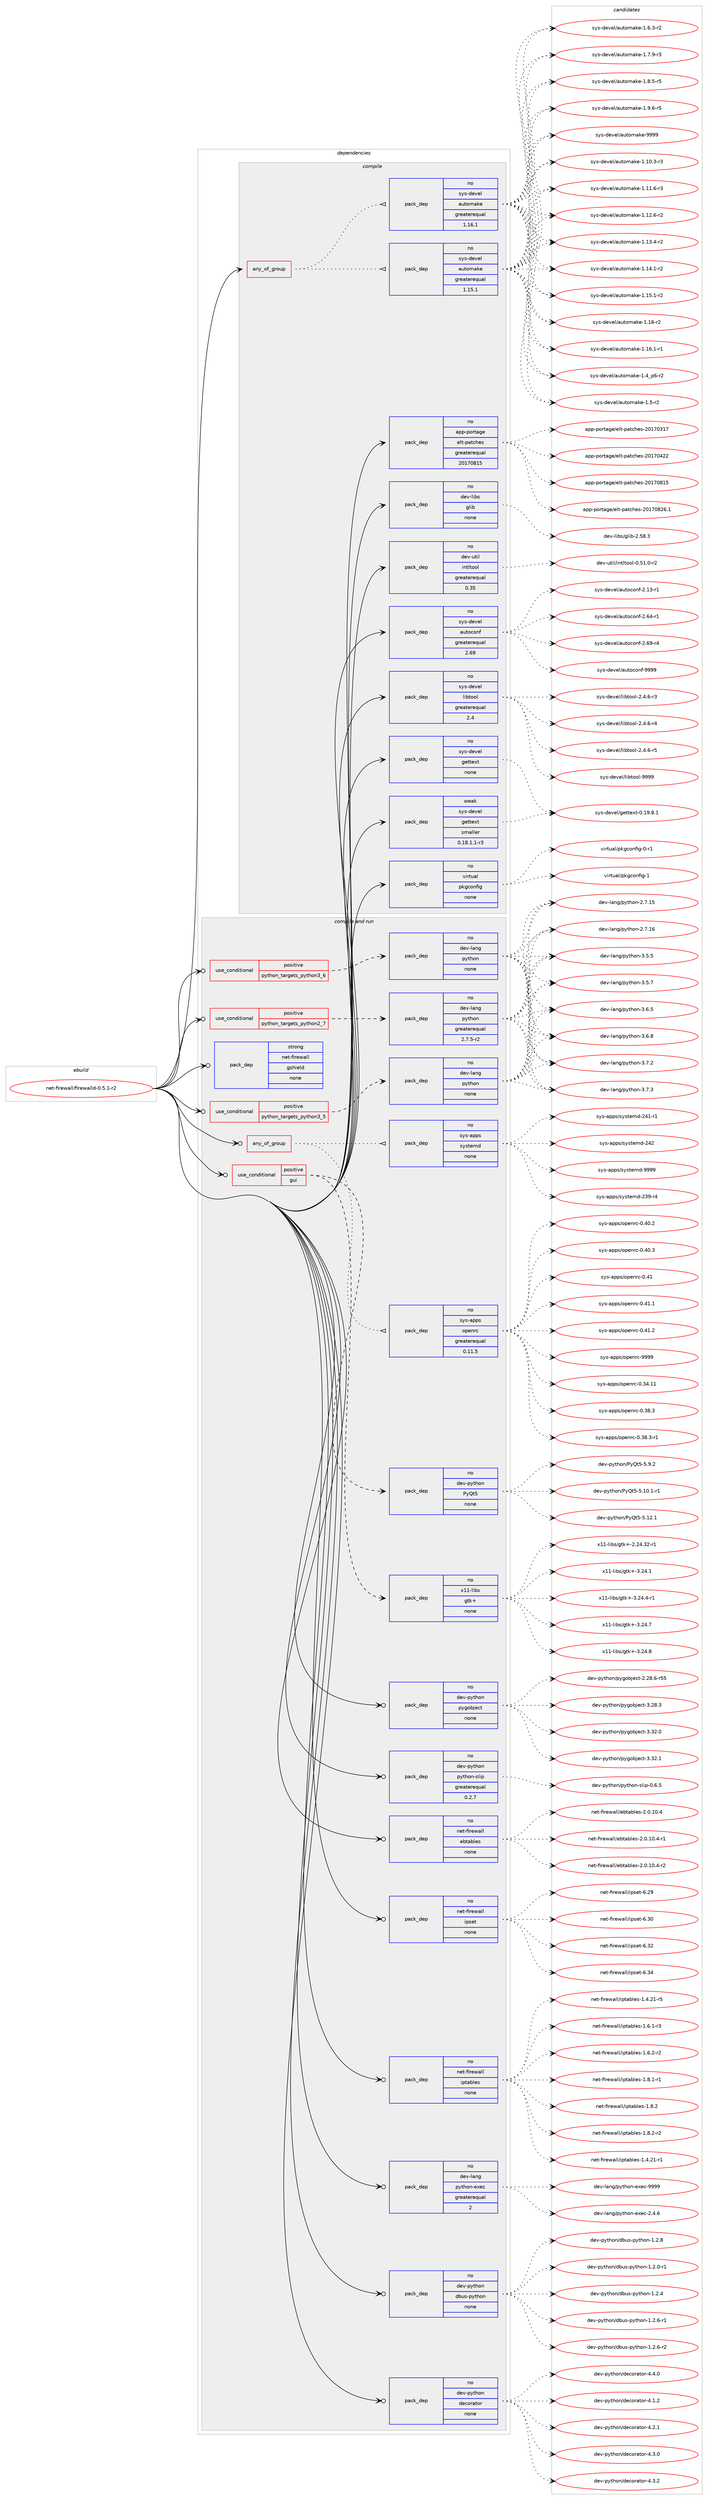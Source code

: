 digraph prolog {

# *************
# Graph options
# *************

newrank=true;
concentrate=true;
compound=true;
graph [rankdir=LR,fontname=Helvetica,fontsize=10,ranksep=1.5];#, ranksep=2.5, nodesep=0.2];
edge  [arrowhead=vee];
node  [fontname=Helvetica,fontsize=10];

# **********
# The ebuild
# **********

subgraph cluster_leftcol {
color=gray;
rank=same;
label=<<i>ebuild</i>>;
id [label="net-firewall/firewalld-0.5.1-r2", color=red, width=4, href="../net-firewall/firewalld-0.5.1-r2.svg"];
}

# ****************
# The dependencies
# ****************

subgraph cluster_midcol {
color=gray;
label=<<i>dependencies</i>>;
subgraph cluster_compile {
fillcolor="#eeeeee";
style=filled;
label=<<i>compile</i>>;
subgraph any20 {
dependency1543 [label=<<TABLE BORDER="0" CELLBORDER="1" CELLSPACING="0" CELLPADDING="4"><TR><TD CELLPADDING="10">any_of_group</TD></TR></TABLE>>, shape=none, color=red];subgraph pack1233 {
dependency1544 [label=<<TABLE BORDER="0" CELLBORDER="1" CELLSPACING="0" CELLPADDING="4" WIDTH="220"><TR><TD ROWSPAN="6" CELLPADDING="30">pack_dep</TD></TR><TR><TD WIDTH="110">no</TD></TR><TR><TD>sys-devel</TD></TR><TR><TD>automake</TD></TR><TR><TD>greaterequal</TD></TR><TR><TD>1.16.1</TD></TR></TABLE>>, shape=none, color=blue];
}
dependency1543:e -> dependency1544:w [weight=20,style="dotted",arrowhead="oinv"];
subgraph pack1234 {
dependency1545 [label=<<TABLE BORDER="0" CELLBORDER="1" CELLSPACING="0" CELLPADDING="4" WIDTH="220"><TR><TD ROWSPAN="6" CELLPADDING="30">pack_dep</TD></TR><TR><TD WIDTH="110">no</TD></TR><TR><TD>sys-devel</TD></TR><TR><TD>automake</TD></TR><TR><TD>greaterequal</TD></TR><TR><TD>1.15.1</TD></TR></TABLE>>, shape=none, color=blue];
}
dependency1543:e -> dependency1545:w [weight=20,style="dotted",arrowhead="oinv"];
}
id:e -> dependency1543:w [weight=20,style="solid",arrowhead="vee"];
subgraph pack1235 {
dependency1546 [label=<<TABLE BORDER="0" CELLBORDER="1" CELLSPACING="0" CELLPADDING="4" WIDTH="220"><TR><TD ROWSPAN="6" CELLPADDING="30">pack_dep</TD></TR><TR><TD WIDTH="110">no</TD></TR><TR><TD>app-portage</TD></TR><TR><TD>elt-patches</TD></TR><TR><TD>greaterequal</TD></TR><TR><TD>20170815</TD></TR></TABLE>>, shape=none, color=blue];
}
id:e -> dependency1546:w [weight=20,style="solid",arrowhead="vee"];
subgraph pack1236 {
dependency1547 [label=<<TABLE BORDER="0" CELLBORDER="1" CELLSPACING="0" CELLPADDING="4" WIDTH="220"><TR><TD ROWSPAN="6" CELLPADDING="30">pack_dep</TD></TR><TR><TD WIDTH="110">no</TD></TR><TR><TD>dev-libs</TD></TR><TR><TD>glib</TD></TR><TR><TD>none</TD></TR><TR><TD></TD></TR></TABLE>>, shape=none, color=blue];
}
id:e -> dependency1547:w [weight=20,style="solid",arrowhead="vee"];
subgraph pack1237 {
dependency1548 [label=<<TABLE BORDER="0" CELLBORDER="1" CELLSPACING="0" CELLPADDING="4" WIDTH="220"><TR><TD ROWSPAN="6" CELLPADDING="30">pack_dep</TD></TR><TR><TD WIDTH="110">no</TD></TR><TR><TD>dev-util</TD></TR><TR><TD>intltool</TD></TR><TR><TD>greaterequal</TD></TR><TR><TD>0.35</TD></TR></TABLE>>, shape=none, color=blue];
}
id:e -> dependency1548:w [weight=20,style="solid",arrowhead="vee"];
subgraph pack1238 {
dependency1549 [label=<<TABLE BORDER="0" CELLBORDER="1" CELLSPACING="0" CELLPADDING="4" WIDTH="220"><TR><TD ROWSPAN="6" CELLPADDING="30">pack_dep</TD></TR><TR><TD WIDTH="110">no</TD></TR><TR><TD>sys-devel</TD></TR><TR><TD>autoconf</TD></TR><TR><TD>greaterequal</TD></TR><TR><TD>2.69</TD></TR></TABLE>>, shape=none, color=blue];
}
id:e -> dependency1549:w [weight=20,style="solid",arrowhead="vee"];
subgraph pack1239 {
dependency1550 [label=<<TABLE BORDER="0" CELLBORDER="1" CELLSPACING="0" CELLPADDING="4" WIDTH="220"><TR><TD ROWSPAN="6" CELLPADDING="30">pack_dep</TD></TR><TR><TD WIDTH="110">no</TD></TR><TR><TD>sys-devel</TD></TR><TR><TD>gettext</TD></TR><TR><TD>none</TD></TR><TR><TD></TD></TR></TABLE>>, shape=none, color=blue];
}
id:e -> dependency1550:w [weight=20,style="solid",arrowhead="vee"];
subgraph pack1240 {
dependency1551 [label=<<TABLE BORDER="0" CELLBORDER="1" CELLSPACING="0" CELLPADDING="4" WIDTH="220"><TR><TD ROWSPAN="6" CELLPADDING="30">pack_dep</TD></TR><TR><TD WIDTH="110">no</TD></TR><TR><TD>sys-devel</TD></TR><TR><TD>libtool</TD></TR><TR><TD>greaterequal</TD></TR><TR><TD>2.4</TD></TR></TABLE>>, shape=none, color=blue];
}
id:e -> dependency1551:w [weight=20,style="solid",arrowhead="vee"];
subgraph pack1241 {
dependency1552 [label=<<TABLE BORDER="0" CELLBORDER="1" CELLSPACING="0" CELLPADDING="4" WIDTH="220"><TR><TD ROWSPAN="6" CELLPADDING="30">pack_dep</TD></TR><TR><TD WIDTH="110">no</TD></TR><TR><TD>virtual</TD></TR><TR><TD>pkgconfig</TD></TR><TR><TD>none</TD></TR><TR><TD></TD></TR></TABLE>>, shape=none, color=blue];
}
id:e -> dependency1552:w [weight=20,style="solid",arrowhead="vee"];
subgraph pack1242 {
dependency1553 [label=<<TABLE BORDER="0" CELLBORDER="1" CELLSPACING="0" CELLPADDING="4" WIDTH="220"><TR><TD ROWSPAN="6" CELLPADDING="30">pack_dep</TD></TR><TR><TD WIDTH="110">weak</TD></TR><TR><TD>sys-devel</TD></TR><TR><TD>gettext</TD></TR><TR><TD>smaller</TD></TR><TR><TD>0.18.1.1-r3</TD></TR></TABLE>>, shape=none, color=blue];
}
id:e -> dependency1553:w [weight=20,style="solid",arrowhead="vee"];
}
subgraph cluster_compileandrun {
fillcolor="#eeeeee";
style=filled;
label=<<i>compile and run</i>>;
subgraph any21 {
dependency1554 [label=<<TABLE BORDER="0" CELLBORDER="1" CELLSPACING="0" CELLPADDING="4"><TR><TD CELLPADDING="10">any_of_group</TD></TR></TABLE>>, shape=none, color=red];subgraph pack1243 {
dependency1555 [label=<<TABLE BORDER="0" CELLBORDER="1" CELLSPACING="0" CELLPADDING="4" WIDTH="220"><TR><TD ROWSPAN="6" CELLPADDING="30">pack_dep</TD></TR><TR><TD WIDTH="110">no</TD></TR><TR><TD>sys-apps</TD></TR><TR><TD>openrc</TD></TR><TR><TD>greaterequal</TD></TR><TR><TD>0.11.5</TD></TR></TABLE>>, shape=none, color=blue];
}
dependency1554:e -> dependency1555:w [weight=20,style="dotted",arrowhead="oinv"];
subgraph pack1244 {
dependency1556 [label=<<TABLE BORDER="0" CELLBORDER="1" CELLSPACING="0" CELLPADDING="4" WIDTH="220"><TR><TD ROWSPAN="6" CELLPADDING="30">pack_dep</TD></TR><TR><TD WIDTH="110">no</TD></TR><TR><TD>sys-apps</TD></TR><TR><TD>systemd</TD></TR><TR><TD>none</TD></TR><TR><TD></TD></TR></TABLE>>, shape=none, color=blue];
}
dependency1554:e -> dependency1556:w [weight=20,style="dotted",arrowhead="oinv"];
}
id:e -> dependency1554:w [weight=20,style="solid",arrowhead="odotvee"];
subgraph cond288 {
dependency1557 [label=<<TABLE BORDER="0" CELLBORDER="1" CELLSPACING="0" CELLPADDING="4"><TR><TD ROWSPAN="3" CELLPADDING="10">use_conditional</TD></TR><TR><TD>positive</TD></TR><TR><TD>gui</TD></TR></TABLE>>, shape=none, color=red];
subgraph pack1245 {
dependency1558 [label=<<TABLE BORDER="0" CELLBORDER="1" CELLSPACING="0" CELLPADDING="4" WIDTH="220"><TR><TD ROWSPAN="6" CELLPADDING="30">pack_dep</TD></TR><TR><TD WIDTH="110">no</TD></TR><TR><TD>x11-libs</TD></TR><TR><TD>gtk+</TD></TR><TR><TD>none</TD></TR><TR><TD></TD></TR></TABLE>>, shape=none, color=blue];
}
dependency1557:e -> dependency1558:w [weight=20,style="dashed",arrowhead="vee"];
subgraph pack1246 {
dependency1559 [label=<<TABLE BORDER="0" CELLBORDER="1" CELLSPACING="0" CELLPADDING="4" WIDTH="220"><TR><TD ROWSPAN="6" CELLPADDING="30">pack_dep</TD></TR><TR><TD WIDTH="110">no</TD></TR><TR><TD>dev-python</TD></TR><TR><TD>PyQt5</TD></TR><TR><TD>none</TD></TR><TR><TD></TD></TR></TABLE>>, shape=none, color=blue];
}
dependency1557:e -> dependency1559:w [weight=20,style="dashed",arrowhead="vee"];
}
id:e -> dependency1557:w [weight=20,style="solid",arrowhead="odotvee"];
subgraph cond289 {
dependency1560 [label=<<TABLE BORDER="0" CELLBORDER="1" CELLSPACING="0" CELLPADDING="4"><TR><TD ROWSPAN="3" CELLPADDING="10">use_conditional</TD></TR><TR><TD>positive</TD></TR><TR><TD>python_targets_python2_7</TD></TR></TABLE>>, shape=none, color=red];
subgraph pack1247 {
dependency1561 [label=<<TABLE BORDER="0" CELLBORDER="1" CELLSPACING="0" CELLPADDING="4" WIDTH="220"><TR><TD ROWSPAN="6" CELLPADDING="30">pack_dep</TD></TR><TR><TD WIDTH="110">no</TD></TR><TR><TD>dev-lang</TD></TR><TR><TD>python</TD></TR><TR><TD>greaterequal</TD></TR><TR><TD>2.7.5-r2</TD></TR></TABLE>>, shape=none, color=blue];
}
dependency1560:e -> dependency1561:w [weight=20,style="dashed",arrowhead="vee"];
}
id:e -> dependency1560:w [weight=20,style="solid",arrowhead="odotvee"];
subgraph cond290 {
dependency1562 [label=<<TABLE BORDER="0" CELLBORDER="1" CELLSPACING="0" CELLPADDING="4"><TR><TD ROWSPAN="3" CELLPADDING="10">use_conditional</TD></TR><TR><TD>positive</TD></TR><TR><TD>python_targets_python3_5</TD></TR></TABLE>>, shape=none, color=red];
subgraph pack1248 {
dependency1563 [label=<<TABLE BORDER="0" CELLBORDER="1" CELLSPACING="0" CELLPADDING="4" WIDTH="220"><TR><TD ROWSPAN="6" CELLPADDING="30">pack_dep</TD></TR><TR><TD WIDTH="110">no</TD></TR><TR><TD>dev-lang</TD></TR><TR><TD>python</TD></TR><TR><TD>none</TD></TR><TR><TD></TD></TR></TABLE>>, shape=none, color=blue];
}
dependency1562:e -> dependency1563:w [weight=20,style="dashed",arrowhead="vee"];
}
id:e -> dependency1562:w [weight=20,style="solid",arrowhead="odotvee"];
subgraph cond291 {
dependency1564 [label=<<TABLE BORDER="0" CELLBORDER="1" CELLSPACING="0" CELLPADDING="4"><TR><TD ROWSPAN="3" CELLPADDING="10">use_conditional</TD></TR><TR><TD>positive</TD></TR><TR><TD>python_targets_python3_6</TD></TR></TABLE>>, shape=none, color=red];
subgraph pack1249 {
dependency1565 [label=<<TABLE BORDER="0" CELLBORDER="1" CELLSPACING="0" CELLPADDING="4" WIDTH="220"><TR><TD ROWSPAN="6" CELLPADDING="30">pack_dep</TD></TR><TR><TD WIDTH="110">no</TD></TR><TR><TD>dev-lang</TD></TR><TR><TD>python</TD></TR><TR><TD>none</TD></TR><TR><TD></TD></TR></TABLE>>, shape=none, color=blue];
}
dependency1564:e -> dependency1565:w [weight=20,style="dashed",arrowhead="vee"];
}
id:e -> dependency1564:w [weight=20,style="solid",arrowhead="odotvee"];
subgraph pack1250 {
dependency1566 [label=<<TABLE BORDER="0" CELLBORDER="1" CELLSPACING="0" CELLPADDING="4" WIDTH="220"><TR><TD ROWSPAN="6" CELLPADDING="30">pack_dep</TD></TR><TR><TD WIDTH="110">no</TD></TR><TR><TD>dev-lang</TD></TR><TR><TD>python-exec</TD></TR><TR><TD>greaterequal</TD></TR><TR><TD>2</TD></TR></TABLE>>, shape=none, color=blue];
}
id:e -> dependency1566:w [weight=20,style="solid",arrowhead="odotvee"];
subgraph pack1251 {
dependency1567 [label=<<TABLE BORDER="0" CELLBORDER="1" CELLSPACING="0" CELLPADDING="4" WIDTH="220"><TR><TD ROWSPAN="6" CELLPADDING="30">pack_dep</TD></TR><TR><TD WIDTH="110">no</TD></TR><TR><TD>dev-python</TD></TR><TR><TD>dbus-python</TD></TR><TR><TD>none</TD></TR><TR><TD></TD></TR></TABLE>>, shape=none, color=blue];
}
id:e -> dependency1567:w [weight=20,style="solid",arrowhead="odotvee"];
subgraph pack1252 {
dependency1568 [label=<<TABLE BORDER="0" CELLBORDER="1" CELLSPACING="0" CELLPADDING="4" WIDTH="220"><TR><TD ROWSPAN="6" CELLPADDING="30">pack_dep</TD></TR><TR><TD WIDTH="110">no</TD></TR><TR><TD>dev-python</TD></TR><TR><TD>decorator</TD></TR><TR><TD>none</TD></TR><TR><TD></TD></TR></TABLE>>, shape=none, color=blue];
}
id:e -> dependency1568:w [weight=20,style="solid",arrowhead="odotvee"];
subgraph pack1253 {
dependency1569 [label=<<TABLE BORDER="0" CELLBORDER="1" CELLSPACING="0" CELLPADDING="4" WIDTH="220"><TR><TD ROWSPAN="6" CELLPADDING="30">pack_dep</TD></TR><TR><TD WIDTH="110">no</TD></TR><TR><TD>dev-python</TD></TR><TR><TD>pygobject</TD></TR><TR><TD>none</TD></TR><TR><TD></TD></TR></TABLE>>, shape=none, color=blue];
}
id:e -> dependency1569:w [weight=20,style="solid",arrowhead="odotvee"];
subgraph pack1254 {
dependency1570 [label=<<TABLE BORDER="0" CELLBORDER="1" CELLSPACING="0" CELLPADDING="4" WIDTH="220"><TR><TD ROWSPAN="6" CELLPADDING="30">pack_dep</TD></TR><TR><TD WIDTH="110">no</TD></TR><TR><TD>dev-python</TD></TR><TR><TD>python-slip</TD></TR><TR><TD>greaterequal</TD></TR><TR><TD>0.2.7</TD></TR></TABLE>>, shape=none, color=blue];
}
id:e -> dependency1570:w [weight=20,style="solid",arrowhead="odotvee"];
subgraph pack1255 {
dependency1571 [label=<<TABLE BORDER="0" CELLBORDER="1" CELLSPACING="0" CELLPADDING="4" WIDTH="220"><TR><TD ROWSPAN="6" CELLPADDING="30">pack_dep</TD></TR><TR><TD WIDTH="110">no</TD></TR><TR><TD>net-firewall</TD></TR><TR><TD>ebtables</TD></TR><TR><TD>none</TD></TR><TR><TD></TD></TR></TABLE>>, shape=none, color=blue];
}
id:e -> dependency1571:w [weight=20,style="solid",arrowhead="odotvee"];
subgraph pack1256 {
dependency1572 [label=<<TABLE BORDER="0" CELLBORDER="1" CELLSPACING="0" CELLPADDING="4" WIDTH="220"><TR><TD ROWSPAN="6" CELLPADDING="30">pack_dep</TD></TR><TR><TD WIDTH="110">no</TD></TR><TR><TD>net-firewall</TD></TR><TR><TD>ipset</TD></TR><TR><TD>none</TD></TR><TR><TD></TD></TR></TABLE>>, shape=none, color=blue];
}
id:e -> dependency1572:w [weight=20,style="solid",arrowhead="odotvee"];
subgraph pack1257 {
dependency1573 [label=<<TABLE BORDER="0" CELLBORDER="1" CELLSPACING="0" CELLPADDING="4" WIDTH="220"><TR><TD ROWSPAN="6" CELLPADDING="30">pack_dep</TD></TR><TR><TD WIDTH="110">no</TD></TR><TR><TD>net-firewall</TD></TR><TR><TD>iptables</TD></TR><TR><TD>none</TD></TR><TR><TD></TD></TR></TABLE>>, shape=none, color=blue];
}
id:e -> dependency1573:w [weight=20,style="solid",arrowhead="odotvee"];
subgraph pack1258 {
dependency1574 [label=<<TABLE BORDER="0" CELLBORDER="1" CELLSPACING="0" CELLPADDING="4" WIDTH="220"><TR><TD ROWSPAN="6" CELLPADDING="30">pack_dep</TD></TR><TR><TD WIDTH="110">strong</TD></TR><TR><TD>net-firewall</TD></TR><TR><TD>gshield</TD></TR><TR><TD>none</TD></TR><TR><TD></TD></TR></TABLE>>, shape=none, color=blue];
}
id:e -> dependency1574:w [weight=20,style="solid",arrowhead="odotvee"];
}
subgraph cluster_run {
fillcolor="#eeeeee";
style=filled;
label=<<i>run</i>>;
}
}

# **************
# The candidates
# **************

subgraph cluster_choices {
rank=same;
color=gray;
label=<<i>candidates</i>>;

subgraph choice1233 {
color=black;
nodesep=1;
choice11512111545100101118101108479711711611110997107101454946494846514511451 [label="sys-devel/automake-1.10.3-r3", color=red, width=4,href="../sys-devel/automake-1.10.3-r3.svg"];
choice11512111545100101118101108479711711611110997107101454946494946544511451 [label="sys-devel/automake-1.11.6-r3", color=red, width=4,href="../sys-devel/automake-1.11.6-r3.svg"];
choice11512111545100101118101108479711711611110997107101454946495046544511450 [label="sys-devel/automake-1.12.6-r2", color=red, width=4,href="../sys-devel/automake-1.12.6-r2.svg"];
choice11512111545100101118101108479711711611110997107101454946495146524511450 [label="sys-devel/automake-1.13.4-r2", color=red, width=4,href="../sys-devel/automake-1.13.4-r2.svg"];
choice11512111545100101118101108479711711611110997107101454946495246494511450 [label="sys-devel/automake-1.14.1-r2", color=red, width=4,href="../sys-devel/automake-1.14.1-r2.svg"];
choice11512111545100101118101108479711711611110997107101454946495346494511450 [label="sys-devel/automake-1.15.1-r2", color=red, width=4,href="../sys-devel/automake-1.15.1-r2.svg"];
choice1151211154510010111810110847971171161111099710710145494649544511450 [label="sys-devel/automake-1.16-r2", color=red, width=4,href="../sys-devel/automake-1.16-r2.svg"];
choice11512111545100101118101108479711711611110997107101454946495446494511449 [label="sys-devel/automake-1.16.1-r1", color=red, width=4,href="../sys-devel/automake-1.16.1-r1.svg"];
choice115121115451001011181011084797117116111109971071014549465295112544511450 [label="sys-devel/automake-1.4_p6-r2", color=red, width=4,href="../sys-devel/automake-1.4_p6-r2.svg"];
choice11512111545100101118101108479711711611110997107101454946534511450 [label="sys-devel/automake-1.5-r2", color=red, width=4,href="../sys-devel/automake-1.5-r2.svg"];
choice115121115451001011181011084797117116111109971071014549465446514511450 [label="sys-devel/automake-1.6.3-r2", color=red, width=4,href="../sys-devel/automake-1.6.3-r2.svg"];
choice115121115451001011181011084797117116111109971071014549465546574511451 [label="sys-devel/automake-1.7.9-r3", color=red, width=4,href="../sys-devel/automake-1.7.9-r3.svg"];
choice115121115451001011181011084797117116111109971071014549465646534511453 [label="sys-devel/automake-1.8.5-r5", color=red, width=4,href="../sys-devel/automake-1.8.5-r5.svg"];
choice115121115451001011181011084797117116111109971071014549465746544511453 [label="sys-devel/automake-1.9.6-r5", color=red, width=4,href="../sys-devel/automake-1.9.6-r5.svg"];
choice115121115451001011181011084797117116111109971071014557575757 [label="sys-devel/automake-9999", color=red, width=4,href="../sys-devel/automake-9999.svg"];
dependency1544:e -> choice11512111545100101118101108479711711611110997107101454946494846514511451:w [style=dotted,weight="100"];
dependency1544:e -> choice11512111545100101118101108479711711611110997107101454946494946544511451:w [style=dotted,weight="100"];
dependency1544:e -> choice11512111545100101118101108479711711611110997107101454946495046544511450:w [style=dotted,weight="100"];
dependency1544:e -> choice11512111545100101118101108479711711611110997107101454946495146524511450:w [style=dotted,weight="100"];
dependency1544:e -> choice11512111545100101118101108479711711611110997107101454946495246494511450:w [style=dotted,weight="100"];
dependency1544:e -> choice11512111545100101118101108479711711611110997107101454946495346494511450:w [style=dotted,weight="100"];
dependency1544:e -> choice1151211154510010111810110847971171161111099710710145494649544511450:w [style=dotted,weight="100"];
dependency1544:e -> choice11512111545100101118101108479711711611110997107101454946495446494511449:w [style=dotted,weight="100"];
dependency1544:e -> choice115121115451001011181011084797117116111109971071014549465295112544511450:w [style=dotted,weight="100"];
dependency1544:e -> choice11512111545100101118101108479711711611110997107101454946534511450:w [style=dotted,weight="100"];
dependency1544:e -> choice115121115451001011181011084797117116111109971071014549465446514511450:w [style=dotted,weight="100"];
dependency1544:e -> choice115121115451001011181011084797117116111109971071014549465546574511451:w [style=dotted,weight="100"];
dependency1544:e -> choice115121115451001011181011084797117116111109971071014549465646534511453:w [style=dotted,weight="100"];
dependency1544:e -> choice115121115451001011181011084797117116111109971071014549465746544511453:w [style=dotted,weight="100"];
dependency1544:e -> choice115121115451001011181011084797117116111109971071014557575757:w [style=dotted,weight="100"];
}
subgraph choice1234 {
color=black;
nodesep=1;
choice11512111545100101118101108479711711611110997107101454946494846514511451 [label="sys-devel/automake-1.10.3-r3", color=red, width=4,href="../sys-devel/automake-1.10.3-r3.svg"];
choice11512111545100101118101108479711711611110997107101454946494946544511451 [label="sys-devel/automake-1.11.6-r3", color=red, width=4,href="../sys-devel/automake-1.11.6-r3.svg"];
choice11512111545100101118101108479711711611110997107101454946495046544511450 [label="sys-devel/automake-1.12.6-r2", color=red, width=4,href="../sys-devel/automake-1.12.6-r2.svg"];
choice11512111545100101118101108479711711611110997107101454946495146524511450 [label="sys-devel/automake-1.13.4-r2", color=red, width=4,href="../sys-devel/automake-1.13.4-r2.svg"];
choice11512111545100101118101108479711711611110997107101454946495246494511450 [label="sys-devel/automake-1.14.1-r2", color=red, width=4,href="../sys-devel/automake-1.14.1-r2.svg"];
choice11512111545100101118101108479711711611110997107101454946495346494511450 [label="sys-devel/automake-1.15.1-r2", color=red, width=4,href="../sys-devel/automake-1.15.1-r2.svg"];
choice1151211154510010111810110847971171161111099710710145494649544511450 [label="sys-devel/automake-1.16-r2", color=red, width=4,href="../sys-devel/automake-1.16-r2.svg"];
choice11512111545100101118101108479711711611110997107101454946495446494511449 [label="sys-devel/automake-1.16.1-r1", color=red, width=4,href="../sys-devel/automake-1.16.1-r1.svg"];
choice115121115451001011181011084797117116111109971071014549465295112544511450 [label="sys-devel/automake-1.4_p6-r2", color=red, width=4,href="../sys-devel/automake-1.4_p6-r2.svg"];
choice11512111545100101118101108479711711611110997107101454946534511450 [label="sys-devel/automake-1.5-r2", color=red, width=4,href="../sys-devel/automake-1.5-r2.svg"];
choice115121115451001011181011084797117116111109971071014549465446514511450 [label="sys-devel/automake-1.6.3-r2", color=red, width=4,href="../sys-devel/automake-1.6.3-r2.svg"];
choice115121115451001011181011084797117116111109971071014549465546574511451 [label="sys-devel/automake-1.7.9-r3", color=red, width=4,href="../sys-devel/automake-1.7.9-r3.svg"];
choice115121115451001011181011084797117116111109971071014549465646534511453 [label="sys-devel/automake-1.8.5-r5", color=red, width=4,href="../sys-devel/automake-1.8.5-r5.svg"];
choice115121115451001011181011084797117116111109971071014549465746544511453 [label="sys-devel/automake-1.9.6-r5", color=red, width=4,href="../sys-devel/automake-1.9.6-r5.svg"];
choice115121115451001011181011084797117116111109971071014557575757 [label="sys-devel/automake-9999", color=red, width=4,href="../sys-devel/automake-9999.svg"];
dependency1545:e -> choice11512111545100101118101108479711711611110997107101454946494846514511451:w [style=dotted,weight="100"];
dependency1545:e -> choice11512111545100101118101108479711711611110997107101454946494946544511451:w [style=dotted,weight="100"];
dependency1545:e -> choice11512111545100101118101108479711711611110997107101454946495046544511450:w [style=dotted,weight="100"];
dependency1545:e -> choice11512111545100101118101108479711711611110997107101454946495146524511450:w [style=dotted,weight="100"];
dependency1545:e -> choice11512111545100101118101108479711711611110997107101454946495246494511450:w [style=dotted,weight="100"];
dependency1545:e -> choice11512111545100101118101108479711711611110997107101454946495346494511450:w [style=dotted,weight="100"];
dependency1545:e -> choice1151211154510010111810110847971171161111099710710145494649544511450:w [style=dotted,weight="100"];
dependency1545:e -> choice11512111545100101118101108479711711611110997107101454946495446494511449:w [style=dotted,weight="100"];
dependency1545:e -> choice115121115451001011181011084797117116111109971071014549465295112544511450:w [style=dotted,weight="100"];
dependency1545:e -> choice11512111545100101118101108479711711611110997107101454946534511450:w [style=dotted,weight="100"];
dependency1545:e -> choice115121115451001011181011084797117116111109971071014549465446514511450:w [style=dotted,weight="100"];
dependency1545:e -> choice115121115451001011181011084797117116111109971071014549465546574511451:w [style=dotted,weight="100"];
dependency1545:e -> choice115121115451001011181011084797117116111109971071014549465646534511453:w [style=dotted,weight="100"];
dependency1545:e -> choice115121115451001011181011084797117116111109971071014549465746544511453:w [style=dotted,weight="100"];
dependency1545:e -> choice115121115451001011181011084797117116111109971071014557575757:w [style=dotted,weight="100"];
}
subgraph choice1235 {
color=black;
nodesep=1;
choice97112112451121111141169710310147101108116451129711699104101115455048495548514955 [label="app-portage/elt-patches-20170317", color=red, width=4,href="../app-portage/elt-patches-20170317.svg"];
choice97112112451121111141169710310147101108116451129711699104101115455048495548525050 [label="app-portage/elt-patches-20170422", color=red, width=4,href="../app-portage/elt-patches-20170422.svg"];
choice97112112451121111141169710310147101108116451129711699104101115455048495548564953 [label="app-portage/elt-patches-20170815", color=red, width=4,href="../app-portage/elt-patches-20170815.svg"];
choice971121124511211111411697103101471011081164511297116991041011154550484955485650544649 [label="app-portage/elt-patches-20170826.1", color=red, width=4,href="../app-portage/elt-patches-20170826.1.svg"];
dependency1546:e -> choice97112112451121111141169710310147101108116451129711699104101115455048495548514955:w [style=dotted,weight="100"];
dependency1546:e -> choice97112112451121111141169710310147101108116451129711699104101115455048495548525050:w [style=dotted,weight="100"];
dependency1546:e -> choice97112112451121111141169710310147101108116451129711699104101115455048495548564953:w [style=dotted,weight="100"];
dependency1546:e -> choice971121124511211111411697103101471011081164511297116991041011154550484955485650544649:w [style=dotted,weight="100"];
}
subgraph choice1236 {
color=black;
nodesep=1;
choice1001011184510810598115471031081059845504653564651 [label="dev-libs/glib-2.58.3", color=red, width=4,href="../dev-libs/glib-2.58.3.svg"];
dependency1547:e -> choice1001011184510810598115471031081059845504653564651:w [style=dotted,weight="100"];
}
subgraph choice1237 {
color=black;
nodesep=1;
choice1001011184511711610510847105110116108116111111108454846534946484511450 [label="dev-util/intltool-0.51.0-r2", color=red, width=4,href="../dev-util/intltool-0.51.0-r2.svg"];
dependency1548:e -> choice1001011184511711610510847105110116108116111111108454846534946484511450:w [style=dotted,weight="100"];
}
subgraph choice1238 {
color=black;
nodesep=1;
choice1151211154510010111810110847971171161119911111010245504649514511449 [label="sys-devel/autoconf-2.13-r1", color=red, width=4,href="../sys-devel/autoconf-2.13-r1.svg"];
choice1151211154510010111810110847971171161119911111010245504654524511449 [label="sys-devel/autoconf-2.64-r1", color=red, width=4,href="../sys-devel/autoconf-2.64-r1.svg"];
choice1151211154510010111810110847971171161119911111010245504654574511452 [label="sys-devel/autoconf-2.69-r4", color=red, width=4,href="../sys-devel/autoconf-2.69-r4.svg"];
choice115121115451001011181011084797117116111991111101024557575757 [label="sys-devel/autoconf-9999", color=red, width=4,href="../sys-devel/autoconf-9999.svg"];
dependency1549:e -> choice1151211154510010111810110847971171161119911111010245504649514511449:w [style=dotted,weight="100"];
dependency1549:e -> choice1151211154510010111810110847971171161119911111010245504654524511449:w [style=dotted,weight="100"];
dependency1549:e -> choice1151211154510010111810110847971171161119911111010245504654574511452:w [style=dotted,weight="100"];
dependency1549:e -> choice115121115451001011181011084797117116111991111101024557575757:w [style=dotted,weight="100"];
}
subgraph choice1239 {
color=black;
nodesep=1;
choice1151211154510010111810110847103101116116101120116454846495746564649 [label="sys-devel/gettext-0.19.8.1", color=red, width=4,href="../sys-devel/gettext-0.19.8.1.svg"];
dependency1550:e -> choice1151211154510010111810110847103101116116101120116454846495746564649:w [style=dotted,weight="100"];
}
subgraph choice1240 {
color=black;
nodesep=1;
choice1151211154510010111810110847108105981161111111084550465246544511451 [label="sys-devel/libtool-2.4.6-r3", color=red, width=4,href="../sys-devel/libtool-2.4.6-r3.svg"];
choice1151211154510010111810110847108105981161111111084550465246544511452 [label="sys-devel/libtool-2.4.6-r4", color=red, width=4,href="../sys-devel/libtool-2.4.6-r4.svg"];
choice1151211154510010111810110847108105981161111111084550465246544511453 [label="sys-devel/libtool-2.4.6-r5", color=red, width=4,href="../sys-devel/libtool-2.4.6-r5.svg"];
choice1151211154510010111810110847108105981161111111084557575757 [label="sys-devel/libtool-9999", color=red, width=4,href="../sys-devel/libtool-9999.svg"];
dependency1551:e -> choice1151211154510010111810110847108105981161111111084550465246544511451:w [style=dotted,weight="100"];
dependency1551:e -> choice1151211154510010111810110847108105981161111111084550465246544511452:w [style=dotted,weight="100"];
dependency1551:e -> choice1151211154510010111810110847108105981161111111084550465246544511453:w [style=dotted,weight="100"];
dependency1551:e -> choice1151211154510010111810110847108105981161111111084557575757:w [style=dotted,weight="100"];
}
subgraph choice1241 {
color=black;
nodesep=1;
choice11810511411611797108471121071039911111010210510345484511449 [label="virtual/pkgconfig-0-r1", color=red, width=4,href="../virtual/pkgconfig-0-r1.svg"];
choice1181051141161179710847112107103991111101021051034549 [label="virtual/pkgconfig-1", color=red, width=4,href="../virtual/pkgconfig-1.svg"];
dependency1552:e -> choice11810511411611797108471121071039911111010210510345484511449:w [style=dotted,weight="100"];
dependency1552:e -> choice1181051141161179710847112107103991111101021051034549:w [style=dotted,weight="100"];
}
subgraph choice1242 {
color=black;
nodesep=1;
choice1151211154510010111810110847103101116116101120116454846495746564649 [label="sys-devel/gettext-0.19.8.1", color=red, width=4,href="../sys-devel/gettext-0.19.8.1.svg"];
dependency1553:e -> choice1151211154510010111810110847103101116116101120116454846495746564649:w [style=dotted,weight="100"];
}
subgraph choice1243 {
color=black;
nodesep=1;
choice115121115459711211211547111112101110114994548465152464949 [label="sys-apps/openrc-0.34.11", color=red, width=4,href="../sys-apps/openrc-0.34.11.svg"];
choice1151211154597112112115471111121011101149945484651564651 [label="sys-apps/openrc-0.38.3", color=red, width=4,href="../sys-apps/openrc-0.38.3.svg"];
choice11512111545971121121154711111210111011499454846515646514511449 [label="sys-apps/openrc-0.38.3-r1", color=red, width=4,href="../sys-apps/openrc-0.38.3-r1.svg"];
choice1151211154597112112115471111121011101149945484652484650 [label="sys-apps/openrc-0.40.2", color=red, width=4,href="../sys-apps/openrc-0.40.2.svg"];
choice1151211154597112112115471111121011101149945484652484651 [label="sys-apps/openrc-0.40.3", color=red, width=4,href="../sys-apps/openrc-0.40.3.svg"];
choice115121115459711211211547111112101110114994548465249 [label="sys-apps/openrc-0.41", color=red, width=4,href="../sys-apps/openrc-0.41.svg"];
choice1151211154597112112115471111121011101149945484652494649 [label="sys-apps/openrc-0.41.1", color=red, width=4,href="../sys-apps/openrc-0.41.1.svg"];
choice1151211154597112112115471111121011101149945484652494650 [label="sys-apps/openrc-0.41.2", color=red, width=4,href="../sys-apps/openrc-0.41.2.svg"];
choice115121115459711211211547111112101110114994557575757 [label="sys-apps/openrc-9999", color=red, width=4,href="../sys-apps/openrc-9999.svg"];
dependency1555:e -> choice115121115459711211211547111112101110114994548465152464949:w [style=dotted,weight="100"];
dependency1555:e -> choice1151211154597112112115471111121011101149945484651564651:w [style=dotted,weight="100"];
dependency1555:e -> choice11512111545971121121154711111210111011499454846515646514511449:w [style=dotted,weight="100"];
dependency1555:e -> choice1151211154597112112115471111121011101149945484652484650:w [style=dotted,weight="100"];
dependency1555:e -> choice1151211154597112112115471111121011101149945484652484651:w [style=dotted,weight="100"];
dependency1555:e -> choice115121115459711211211547111112101110114994548465249:w [style=dotted,weight="100"];
dependency1555:e -> choice1151211154597112112115471111121011101149945484652494649:w [style=dotted,weight="100"];
dependency1555:e -> choice1151211154597112112115471111121011101149945484652494650:w [style=dotted,weight="100"];
dependency1555:e -> choice115121115459711211211547111112101110114994557575757:w [style=dotted,weight="100"];
}
subgraph choice1244 {
color=black;
nodesep=1;
choice115121115459711211211547115121115116101109100455051574511452 [label="sys-apps/systemd-239-r4", color=red, width=4,href="../sys-apps/systemd-239-r4.svg"];
choice115121115459711211211547115121115116101109100455052494511449 [label="sys-apps/systemd-241-r1", color=red, width=4,href="../sys-apps/systemd-241-r1.svg"];
choice11512111545971121121154711512111511610110910045505250 [label="sys-apps/systemd-242", color=red, width=4,href="../sys-apps/systemd-242.svg"];
choice1151211154597112112115471151211151161011091004557575757 [label="sys-apps/systemd-9999", color=red, width=4,href="../sys-apps/systemd-9999.svg"];
dependency1556:e -> choice115121115459711211211547115121115116101109100455051574511452:w [style=dotted,weight="100"];
dependency1556:e -> choice115121115459711211211547115121115116101109100455052494511449:w [style=dotted,weight="100"];
dependency1556:e -> choice11512111545971121121154711512111511610110910045505250:w [style=dotted,weight="100"];
dependency1556:e -> choice1151211154597112112115471151211151161011091004557575757:w [style=dotted,weight="100"];
}
subgraph choice1245 {
color=black;
nodesep=1;
choice12049494510810598115471031161074345504650524651504511449 [label="x11-libs/gtk+-2.24.32-r1", color=red, width=4,href="../x11-libs/gtk+-2.24.32-r1.svg"];
choice12049494510810598115471031161074345514650524649 [label="x11-libs/gtk+-3.24.1", color=red, width=4,href="../x11-libs/gtk+-3.24.1.svg"];
choice120494945108105981154710311610743455146505246524511449 [label="x11-libs/gtk+-3.24.4-r1", color=red, width=4,href="../x11-libs/gtk+-3.24.4-r1.svg"];
choice12049494510810598115471031161074345514650524655 [label="x11-libs/gtk+-3.24.7", color=red, width=4,href="../x11-libs/gtk+-3.24.7.svg"];
choice12049494510810598115471031161074345514650524656 [label="x11-libs/gtk+-3.24.8", color=red, width=4,href="../x11-libs/gtk+-3.24.8.svg"];
dependency1558:e -> choice12049494510810598115471031161074345504650524651504511449:w [style=dotted,weight="100"];
dependency1558:e -> choice12049494510810598115471031161074345514650524649:w [style=dotted,weight="100"];
dependency1558:e -> choice120494945108105981154710311610743455146505246524511449:w [style=dotted,weight="100"];
dependency1558:e -> choice12049494510810598115471031161074345514650524655:w [style=dotted,weight="100"];
dependency1558:e -> choice12049494510810598115471031161074345514650524656:w [style=dotted,weight="100"];
}
subgraph choice1246 {
color=black;
nodesep=1;
choice1001011184511212111610411111047801218111653455346494846494511449 [label="dev-python/PyQt5-5.10.1-r1", color=red, width=4,href="../dev-python/PyQt5-5.10.1-r1.svg"];
choice100101118451121211161041111104780121811165345534649504649 [label="dev-python/PyQt5-5.12.1", color=red, width=4,href="../dev-python/PyQt5-5.12.1.svg"];
choice1001011184511212111610411111047801218111653455346574650 [label="dev-python/PyQt5-5.9.2", color=red, width=4,href="../dev-python/PyQt5-5.9.2.svg"];
dependency1559:e -> choice1001011184511212111610411111047801218111653455346494846494511449:w [style=dotted,weight="100"];
dependency1559:e -> choice100101118451121211161041111104780121811165345534649504649:w [style=dotted,weight="100"];
dependency1559:e -> choice1001011184511212111610411111047801218111653455346574650:w [style=dotted,weight="100"];
}
subgraph choice1247 {
color=black;
nodesep=1;
choice10010111845108971101034711212111610411111045504655464953 [label="dev-lang/python-2.7.15", color=red, width=4,href="../dev-lang/python-2.7.15.svg"];
choice10010111845108971101034711212111610411111045504655464954 [label="dev-lang/python-2.7.16", color=red, width=4,href="../dev-lang/python-2.7.16.svg"];
choice100101118451089711010347112121116104111110455146534653 [label="dev-lang/python-3.5.5", color=red, width=4,href="../dev-lang/python-3.5.5.svg"];
choice100101118451089711010347112121116104111110455146534655 [label="dev-lang/python-3.5.7", color=red, width=4,href="../dev-lang/python-3.5.7.svg"];
choice100101118451089711010347112121116104111110455146544653 [label="dev-lang/python-3.6.5", color=red, width=4,href="../dev-lang/python-3.6.5.svg"];
choice100101118451089711010347112121116104111110455146544656 [label="dev-lang/python-3.6.8", color=red, width=4,href="../dev-lang/python-3.6.8.svg"];
choice100101118451089711010347112121116104111110455146554650 [label="dev-lang/python-3.7.2", color=red, width=4,href="../dev-lang/python-3.7.2.svg"];
choice100101118451089711010347112121116104111110455146554651 [label="dev-lang/python-3.7.3", color=red, width=4,href="../dev-lang/python-3.7.3.svg"];
dependency1561:e -> choice10010111845108971101034711212111610411111045504655464953:w [style=dotted,weight="100"];
dependency1561:e -> choice10010111845108971101034711212111610411111045504655464954:w [style=dotted,weight="100"];
dependency1561:e -> choice100101118451089711010347112121116104111110455146534653:w [style=dotted,weight="100"];
dependency1561:e -> choice100101118451089711010347112121116104111110455146534655:w [style=dotted,weight="100"];
dependency1561:e -> choice100101118451089711010347112121116104111110455146544653:w [style=dotted,weight="100"];
dependency1561:e -> choice100101118451089711010347112121116104111110455146544656:w [style=dotted,weight="100"];
dependency1561:e -> choice100101118451089711010347112121116104111110455146554650:w [style=dotted,weight="100"];
dependency1561:e -> choice100101118451089711010347112121116104111110455146554651:w [style=dotted,weight="100"];
}
subgraph choice1248 {
color=black;
nodesep=1;
choice10010111845108971101034711212111610411111045504655464953 [label="dev-lang/python-2.7.15", color=red, width=4,href="../dev-lang/python-2.7.15.svg"];
choice10010111845108971101034711212111610411111045504655464954 [label="dev-lang/python-2.7.16", color=red, width=4,href="../dev-lang/python-2.7.16.svg"];
choice100101118451089711010347112121116104111110455146534653 [label="dev-lang/python-3.5.5", color=red, width=4,href="../dev-lang/python-3.5.5.svg"];
choice100101118451089711010347112121116104111110455146534655 [label="dev-lang/python-3.5.7", color=red, width=4,href="../dev-lang/python-3.5.7.svg"];
choice100101118451089711010347112121116104111110455146544653 [label="dev-lang/python-3.6.5", color=red, width=4,href="../dev-lang/python-3.6.5.svg"];
choice100101118451089711010347112121116104111110455146544656 [label="dev-lang/python-3.6.8", color=red, width=4,href="../dev-lang/python-3.6.8.svg"];
choice100101118451089711010347112121116104111110455146554650 [label="dev-lang/python-3.7.2", color=red, width=4,href="../dev-lang/python-3.7.2.svg"];
choice100101118451089711010347112121116104111110455146554651 [label="dev-lang/python-3.7.3", color=red, width=4,href="../dev-lang/python-3.7.3.svg"];
dependency1563:e -> choice10010111845108971101034711212111610411111045504655464953:w [style=dotted,weight="100"];
dependency1563:e -> choice10010111845108971101034711212111610411111045504655464954:w [style=dotted,weight="100"];
dependency1563:e -> choice100101118451089711010347112121116104111110455146534653:w [style=dotted,weight="100"];
dependency1563:e -> choice100101118451089711010347112121116104111110455146534655:w [style=dotted,weight="100"];
dependency1563:e -> choice100101118451089711010347112121116104111110455146544653:w [style=dotted,weight="100"];
dependency1563:e -> choice100101118451089711010347112121116104111110455146544656:w [style=dotted,weight="100"];
dependency1563:e -> choice100101118451089711010347112121116104111110455146554650:w [style=dotted,weight="100"];
dependency1563:e -> choice100101118451089711010347112121116104111110455146554651:w [style=dotted,weight="100"];
}
subgraph choice1249 {
color=black;
nodesep=1;
choice10010111845108971101034711212111610411111045504655464953 [label="dev-lang/python-2.7.15", color=red, width=4,href="../dev-lang/python-2.7.15.svg"];
choice10010111845108971101034711212111610411111045504655464954 [label="dev-lang/python-2.7.16", color=red, width=4,href="../dev-lang/python-2.7.16.svg"];
choice100101118451089711010347112121116104111110455146534653 [label="dev-lang/python-3.5.5", color=red, width=4,href="../dev-lang/python-3.5.5.svg"];
choice100101118451089711010347112121116104111110455146534655 [label="dev-lang/python-3.5.7", color=red, width=4,href="../dev-lang/python-3.5.7.svg"];
choice100101118451089711010347112121116104111110455146544653 [label="dev-lang/python-3.6.5", color=red, width=4,href="../dev-lang/python-3.6.5.svg"];
choice100101118451089711010347112121116104111110455146544656 [label="dev-lang/python-3.6.8", color=red, width=4,href="../dev-lang/python-3.6.8.svg"];
choice100101118451089711010347112121116104111110455146554650 [label="dev-lang/python-3.7.2", color=red, width=4,href="../dev-lang/python-3.7.2.svg"];
choice100101118451089711010347112121116104111110455146554651 [label="dev-lang/python-3.7.3", color=red, width=4,href="../dev-lang/python-3.7.3.svg"];
dependency1565:e -> choice10010111845108971101034711212111610411111045504655464953:w [style=dotted,weight="100"];
dependency1565:e -> choice10010111845108971101034711212111610411111045504655464954:w [style=dotted,weight="100"];
dependency1565:e -> choice100101118451089711010347112121116104111110455146534653:w [style=dotted,weight="100"];
dependency1565:e -> choice100101118451089711010347112121116104111110455146534655:w [style=dotted,weight="100"];
dependency1565:e -> choice100101118451089711010347112121116104111110455146544653:w [style=dotted,weight="100"];
dependency1565:e -> choice100101118451089711010347112121116104111110455146544656:w [style=dotted,weight="100"];
dependency1565:e -> choice100101118451089711010347112121116104111110455146554650:w [style=dotted,weight="100"];
dependency1565:e -> choice100101118451089711010347112121116104111110455146554651:w [style=dotted,weight="100"];
}
subgraph choice1250 {
color=black;
nodesep=1;
choice1001011184510897110103471121211161041111104510112010199455046524654 [label="dev-lang/python-exec-2.4.6", color=red, width=4,href="../dev-lang/python-exec-2.4.6.svg"];
choice10010111845108971101034711212111610411111045101120101994557575757 [label="dev-lang/python-exec-9999", color=red, width=4,href="../dev-lang/python-exec-9999.svg"];
dependency1566:e -> choice1001011184510897110103471121211161041111104510112010199455046524654:w [style=dotted,weight="100"];
dependency1566:e -> choice10010111845108971101034711212111610411111045101120101994557575757:w [style=dotted,weight="100"];
}
subgraph choice1251 {
color=black;
nodesep=1;
choice100101118451121211161041111104710098117115451121211161041111104549465046484511449 [label="dev-python/dbus-python-1.2.0-r1", color=red, width=4,href="../dev-python/dbus-python-1.2.0-r1.svg"];
choice10010111845112121116104111110471009811711545112121116104111110454946504652 [label="dev-python/dbus-python-1.2.4", color=red, width=4,href="../dev-python/dbus-python-1.2.4.svg"];
choice100101118451121211161041111104710098117115451121211161041111104549465046544511449 [label="dev-python/dbus-python-1.2.6-r1", color=red, width=4,href="../dev-python/dbus-python-1.2.6-r1.svg"];
choice100101118451121211161041111104710098117115451121211161041111104549465046544511450 [label="dev-python/dbus-python-1.2.6-r2", color=red, width=4,href="../dev-python/dbus-python-1.2.6-r2.svg"];
choice10010111845112121116104111110471009811711545112121116104111110454946504656 [label="dev-python/dbus-python-1.2.8", color=red, width=4,href="../dev-python/dbus-python-1.2.8.svg"];
dependency1567:e -> choice100101118451121211161041111104710098117115451121211161041111104549465046484511449:w [style=dotted,weight="100"];
dependency1567:e -> choice10010111845112121116104111110471009811711545112121116104111110454946504652:w [style=dotted,weight="100"];
dependency1567:e -> choice100101118451121211161041111104710098117115451121211161041111104549465046544511449:w [style=dotted,weight="100"];
dependency1567:e -> choice100101118451121211161041111104710098117115451121211161041111104549465046544511450:w [style=dotted,weight="100"];
dependency1567:e -> choice10010111845112121116104111110471009811711545112121116104111110454946504656:w [style=dotted,weight="100"];
}
subgraph choice1252 {
color=black;
nodesep=1;
choice10010111845112121116104111110471001019911111497116111114455246494650 [label="dev-python/decorator-4.1.2", color=red, width=4,href="../dev-python/decorator-4.1.2.svg"];
choice10010111845112121116104111110471001019911111497116111114455246504649 [label="dev-python/decorator-4.2.1", color=red, width=4,href="../dev-python/decorator-4.2.1.svg"];
choice10010111845112121116104111110471001019911111497116111114455246514648 [label="dev-python/decorator-4.3.0", color=red, width=4,href="../dev-python/decorator-4.3.0.svg"];
choice10010111845112121116104111110471001019911111497116111114455246514650 [label="dev-python/decorator-4.3.2", color=red, width=4,href="../dev-python/decorator-4.3.2.svg"];
choice10010111845112121116104111110471001019911111497116111114455246524648 [label="dev-python/decorator-4.4.0", color=red, width=4,href="../dev-python/decorator-4.4.0.svg"];
dependency1568:e -> choice10010111845112121116104111110471001019911111497116111114455246494650:w [style=dotted,weight="100"];
dependency1568:e -> choice10010111845112121116104111110471001019911111497116111114455246504649:w [style=dotted,weight="100"];
dependency1568:e -> choice10010111845112121116104111110471001019911111497116111114455246514648:w [style=dotted,weight="100"];
dependency1568:e -> choice10010111845112121116104111110471001019911111497116111114455246514650:w [style=dotted,weight="100"];
dependency1568:e -> choice10010111845112121116104111110471001019911111497116111114455246524648:w [style=dotted,weight="100"];
}
subgraph choice1253 {
color=black;
nodesep=1;
choice1001011184511212111610411111047112121103111981061019911645504650564654451145353 [label="dev-python/pygobject-2.28.6-r55", color=red, width=4,href="../dev-python/pygobject-2.28.6-r55.svg"];
choice1001011184511212111610411111047112121103111981061019911645514650564651 [label="dev-python/pygobject-3.28.3", color=red, width=4,href="../dev-python/pygobject-3.28.3.svg"];
choice1001011184511212111610411111047112121103111981061019911645514651504648 [label="dev-python/pygobject-3.32.0", color=red, width=4,href="../dev-python/pygobject-3.32.0.svg"];
choice1001011184511212111610411111047112121103111981061019911645514651504649 [label="dev-python/pygobject-3.32.1", color=red, width=4,href="../dev-python/pygobject-3.32.1.svg"];
dependency1569:e -> choice1001011184511212111610411111047112121103111981061019911645504650564654451145353:w [style=dotted,weight="100"];
dependency1569:e -> choice1001011184511212111610411111047112121103111981061019911645514650564651:w [style=dotted,weight="100"];
dependency1569:e -> choice1001011184511212111610411111047112121103111981061019911645514651504648:w [style=dotted,weight="100"];
dependency1569:e -> choice1001011184511212111610411111047112121103111981061019911645514651504649:w [style=dotted,weight="100"];
}
subgraph choice1254 {
color=black;
nodesep=1;
choice100101118451121211161041111104711212111610411111045115108105112454846544653 [label="dev-python/python-slip-0.6.5", color=red, width=4,href="../dev-python/python-slip-0.6.5.svg"];
dependency1570:e -> choice100101118451121211161041111104711212111610411111045115108105112454846544653:w [style=dotted,weight="100"];
}
subgraph choice1255 {
color=black;
nodesep=1;
choice110101116451021051141011199710810847101981169798108101115455046484649484652 [label="net-firewall/ebtables-2.0.10.4", color=red, width=4,href="../net-firewall/ebtables-2.0.10.4.svg"];
choice1101011164510210511410111997108108471019811697981081011154550464846494846524511449 [label="net-firewall/ebtables-2.0.10.4-r1", color=red, width=4,href="../net-firewall/ebtables-2.0.10.4-r1.svg"];
choice1101011164510210511410111997108108471019811697981081011154550464846494846524511450 [label="net-firewall/ebtables-2.0.10.4-r2", color=red, width=4,href="../net-firewall/ebtables-2.0.10.4-r2.svg"];
dependency1571:e -> choice110101116451021051141011199710810847101981169798108101115455046484649484652:w [style=dotted,weight="100"];
dependency1571:e -> choice1101011164510210511410111997108108471019811697981081011154550464846494846524511449:w [style=dotted,weight="100"];
dependency1571:e -> choice1101011164510210511410111997108108471019811697981081011154550464846494846524511450:w [style=dotted,weight="100"];
}
subgraph choice1256 {
color=black;
nodesep=1;
choice1101011164510210511410111997108108471051121151011164554465057 [label="net-firewall/ipset-6.29", color=red, width=4,href="../net-firewall/ipset-6.29.svg"];
choice1101011164510210511410111997108108471051121151011164554465148 [label="net-firewall/ipset-6.30", color=red, width=4,href="../net-firewall/ipset-6.30.svg"];
choice1101011164510210511410111997108108471051121151011164554465150 [label="net-firewall/ipset-6.32", color=red, width=4,href="../net-firewall/ipset-6.32.svg"];
choice1101011164510210511410111997108108471051121151011164554465152 [label="net-firewall/ipset-6.34", color=red, width=4,href="../net-firewall/ipset-6.34.svg"];
dependency1572:e -> choice1101011164510210511410111997108108471051121151011164554465057:w [style=dotted,weight="100"];
dependency1572:e -> choice1101011164510210511410111997108108471051121151011164554465148:w [style=dotted,weight="100"];
dependency1572:e -> choice1101011164510210511410111997108108471051121151011164554465150:w [style=dotted,weight="100"];
dependency1572:e -> choice1101011164510210511410111997108108471051121151011164554465152:w [style=dotted,weight="100"];
}
subgraph choice1257 {
color=black;
nodesep=1;
choice1101011164510210511410111997108108471051121169798108101115454946524650494511449 [label="net-firewall/iptables-1.4.21-r1", color=red, width=4,href="../net-firewall/iptables-1.4.21-r1.svg"];
choice1101011164510210511410111997108108471051121169798108101115454946524650494511453 [label="net-firewall/iptables-1.4.21-r5", color=red, width=4,href="../net-firewall/iptables-1.4.21-r5.svg"];
choice11010111645102105114101119971081084710511211697981081011154549465446494511451 [label="net-firewall/iptables-1.6.1-r3", color=red, width=4,href="../net-firewall/iptables-1.6.1-r3.svg"];
choice11010111645102105114101119971081084710511211697981081011154549465446504511450 [label="net-firewall/iptables-1.6.2-r2", color=red, width=4,href="../net-firewall/iptables-1.6.2-r2.svg"];
choice11010111645102105114101119971081084710511211697981081011154549465646494511449 [label="net-firewall/iptables-1.8.1-r1", color=red, width=4,href="../net-firewall/iptables-1.8.1-r1.svg"];
choice1101011164510210511410111997108108471051121169798108101115454946564650 [label="net-firewall/iptables-1.8.2", color=red, width=4,href="../net-firewall/iptables-1.8.2.svg"];
choice11010111645102105114101119971081084710511211697981081011154549465646504511450 [label="net-firewall/iptables-1.8.2-r2", color=red, width=4,href="../net-firewall/iptables-1.8.2-r2.svg"];
dependency1573:e -> choice1101011164510210511410111997108108471051121169798108101115454946524650494511449:w [style=dotted,weight="100"];
dependency1573:e -> choice1101011164510210511410111997108108471051121169798108101115454946524650494511453:w [style=dotted,weight="100"];
dependency1573:e -> choice11010111645102105114101119971081084710511211697981081011154549465446494511451:w [style=dotted,weight="100"];
dependency1573:e -> choice11010111645102105114101119971081084710511211697981081011154549465446504511450:w [style=dotted,weight="100"];
dependency1573:e -> choice11010111645102105114101119971081084710511211697981081011154549465646494511449:w [style=dotted,weight="100"];
dependency1573:e -> choice1101011164510210511410111997108108471051121169798108101115454946564650:w [style=dotted,weight="100"];
dependency1573:e -> choice11010111645102105114101119971081084710511211697981081011154549465646504511450:w [style=dotted,weight="100"];
}
subgraph choice1258 {
color=black;
nodesep=1;
}
}

}
